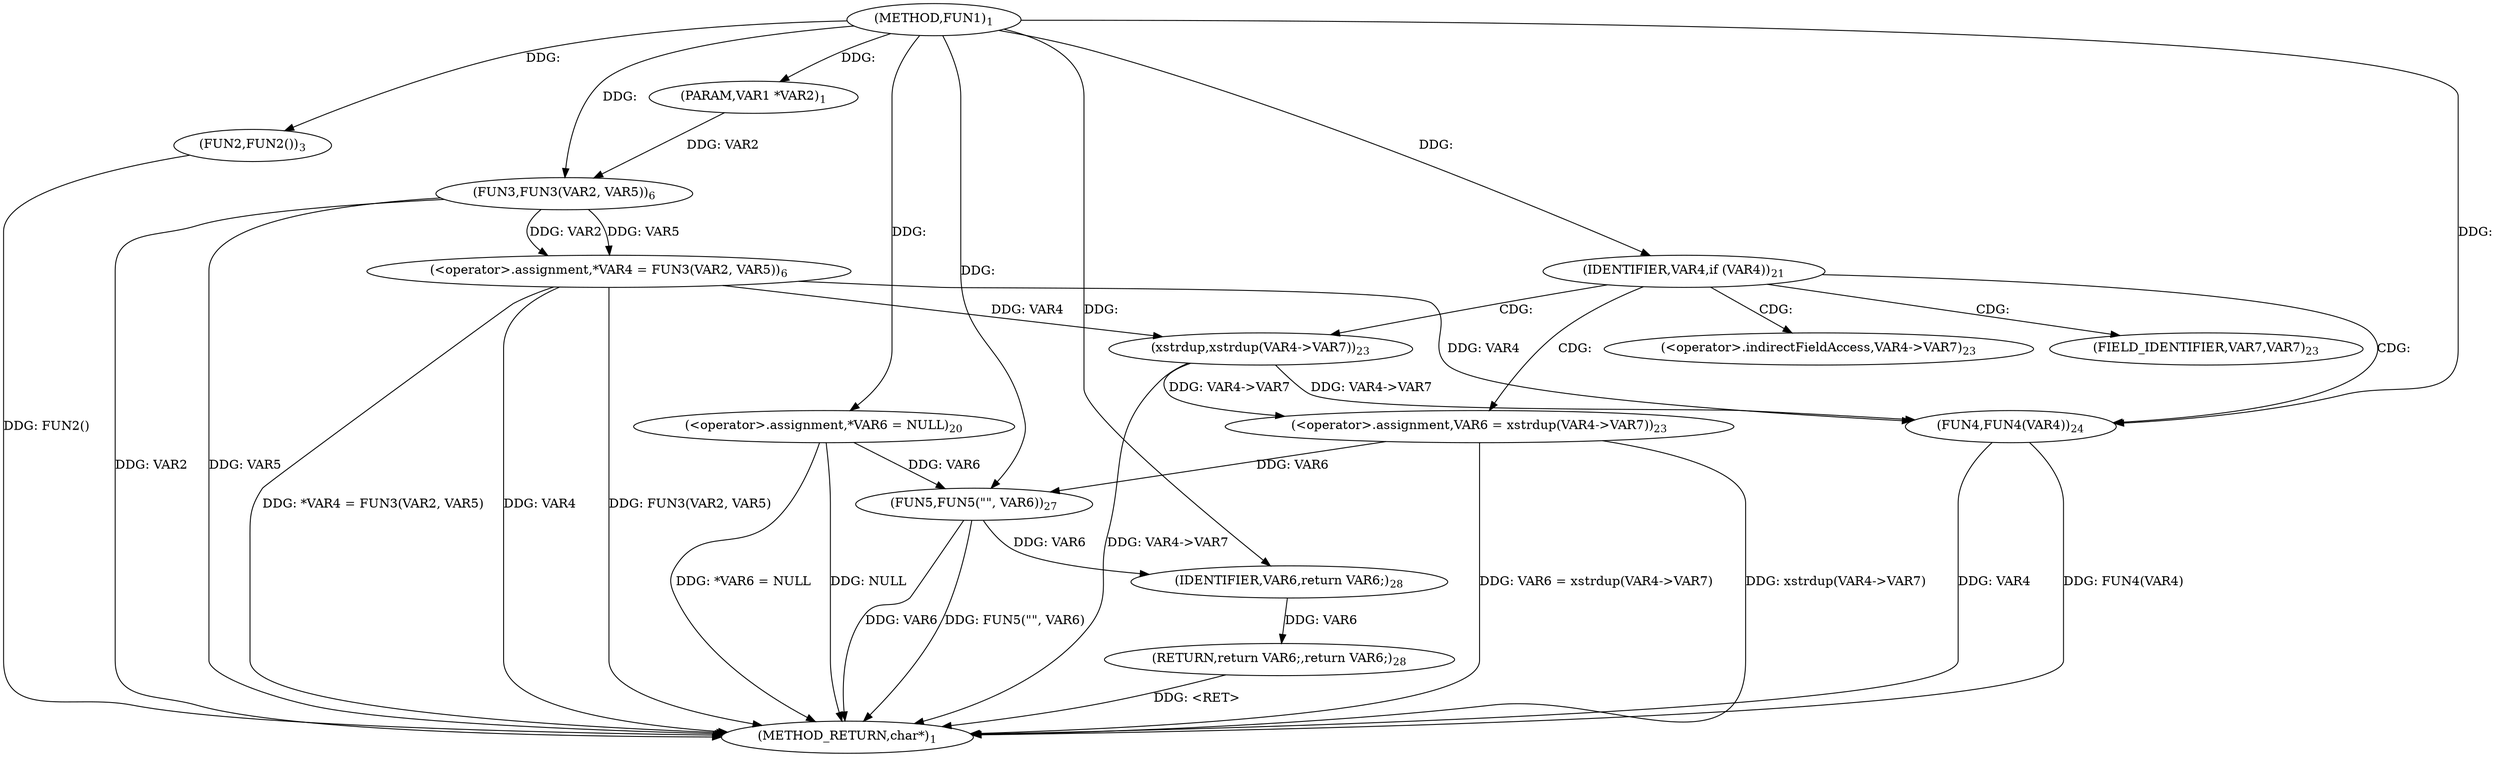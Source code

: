 digraph "FUN1" {  
"8" [label = <(METHOD,FUN1)<SUB>1</SUB>> ]
"38" [label = <(METHOD_RETURN,char*)<SUB>1</SUB>> ]
"9" [label = <(PARAM,VAR1 *VAR2)<SUB>1</SUB>> ]
"11" [label = <(FUN2,FUN2())<SUB>3</SUB>> ]
"13" [label = <(&lt;operator&gt;.assignment,*VAR4 = FUN3(VAR2, VAR5))<SUB>6</SUB>> ]
"19" [label = <(&lt;operator&gt;.assignment,*VAR6 = NULL)<SUB>20</SUB>> ]
"33" [label = <(FUN5,FUN5(&quot;&quot;, VAR6))<SUB>27</SUB>> ]
"36" [label = <(RETURN,return VAR6;,return VAR6;)<SUB>28</SUB>> ]
"23" [label = <(IDENTIFIER,VAR4,if (VAR4))<SUB>21</SUB>> ]
"37" [label = <(IDENTIFIER,VAR6,return VAR6;)<SUB>28</SUB>> ]
"15" [label = <(FUN3,FUN3(VAR2, VAR5))<SUB>6</SUB>> ]
"25" [label = <(&lt;operator&gt;.assignment,VAR6 = xstrdup(VAR4-&gt;VAR7))<SUB>23</SUB>> ]
"31" [label = <(FUN4,FUN4(VAR4))<SUB>24</SUB>> ]
"27" [label = <(xstrdup,xstrdup(VAR4-&gt;VAR7))<SUB>23</SUB>> ]
"28" [label = <(&lt;operator&gt;.indirectFieldAccess,VAR4-&gt;VAR7)<SUB>23</SUB>> ]
"30" [label = <(FIELD_IDENTIFIER,VAR7,VAR7)<SUB>23</SUB>> ]
  "36" -> "38"  [ label = "DDG: &lt;RET&gt;"] 
  "11" -> "38"  [ label = "DDG: FUN2()"] 
  "13" -> "38"  [ label = "DDG: VAR4"] 
  "15" -> "38"  [ label = "DDG: VAR2"] 
  "13" -> "38"  [ label = "DDG: FUN3(VAR2, VAR5)"] 
  "13" -> "38"  [ label = "DDG: *VAR4 = FUN3(VAR2, VAR5)"] 
  "19" -> "38"  [ label = "DDG: *VAR6 = NULL"] 
  "27" -> "38"  [ label = "DDG: VAR4-&gt;VAR7"] 
  "25" -> "38"  [ label = "DDG: xstrdup(VAR4-&gt;VAR7)"] 
  "25" -> "38"  [ label = "DDG: VAR6 = xstrdup(VAR4-&gt;VAR7)"] 
  "31" -> "38"  [ label = "DDG: VAR4"] 
  "31" -> "38"  [ label = "DDG: FUN4(VAR4)"] 
  "33" -> "38"  [ label = "DDG: VAR6"] 
  "33" -> "38"  [ label = "DDG: FUN5(&quot;&quot;, VAR6)"] 
  "19" -> "38"  [ label = "DDG: NULL"] 
  "15" -> "38"  [ label = "DDG: VAR5"] 
  "8" -> "9"  [ label = "DDG: "] 
  "8" -> "11"  [ label = "DDG: "] 
  "15" -> "13"  [ label = "DDG: VAR2"] 
  "15" -> "13"  [ label = "DDG: VAR5"] 
  "8" -> "19"  [ label = "DDG: "] 
  "37" -> "36"  [ label = "DDG: VAR6"] 
  "8" -> "23"  [ label = "DDG: "] 
  "8" -> "33"  [ label = "DDG: "] 
  "19" -> "33"  [ label = "DDG: VAR6"] 
  "25" -> "33"  [ label = "DDG: VAR6"] 
  "33" -> "37"  [ label = "DDG: VAR6"] 
  "8" -> "37"  [ label = "DDG: "] 
  "9" -> "15"  [ label = "DDG: VAR2"] 
  "8" -> "15"  [ label = "DDG: "] 
  "27" -> "25"  [ label = "DDG: VAR4-&gt;VAR7"] 
  "13" -> "31"  [ label = "DDG: VAR4"] 
  "27" -> "31"  [ label = "DDG: VAR4-&gt;VAR7"] 
  "8" -> "31"  [ label = "DDG: "] 
  "13" -> "27"  [ label = "DDG: VAR4"] 
  "23" -> "30"  [ label = "CDG: "] 
  "23" -> "25"  [ label = "CDG: "] 
  "23" -> "28"  [ label = "CDG: "] 
  "23" -> "27"  [ label = "CDG: "] 
  "23" -> "31"  [ label = "CDG: "] 
}
